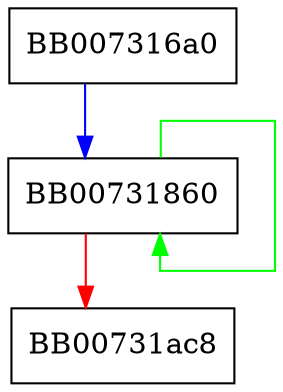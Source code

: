 digraph ChaCha20_16x {
  node [shape="box"];
  graph [splines=ortho];
  BB007316a0 -> BB00731860 [color="blue"];
  BB00731860 -> BB00731860 [color="green"];
  BB00731860 -> BB00731ac8 [color="red"];
}